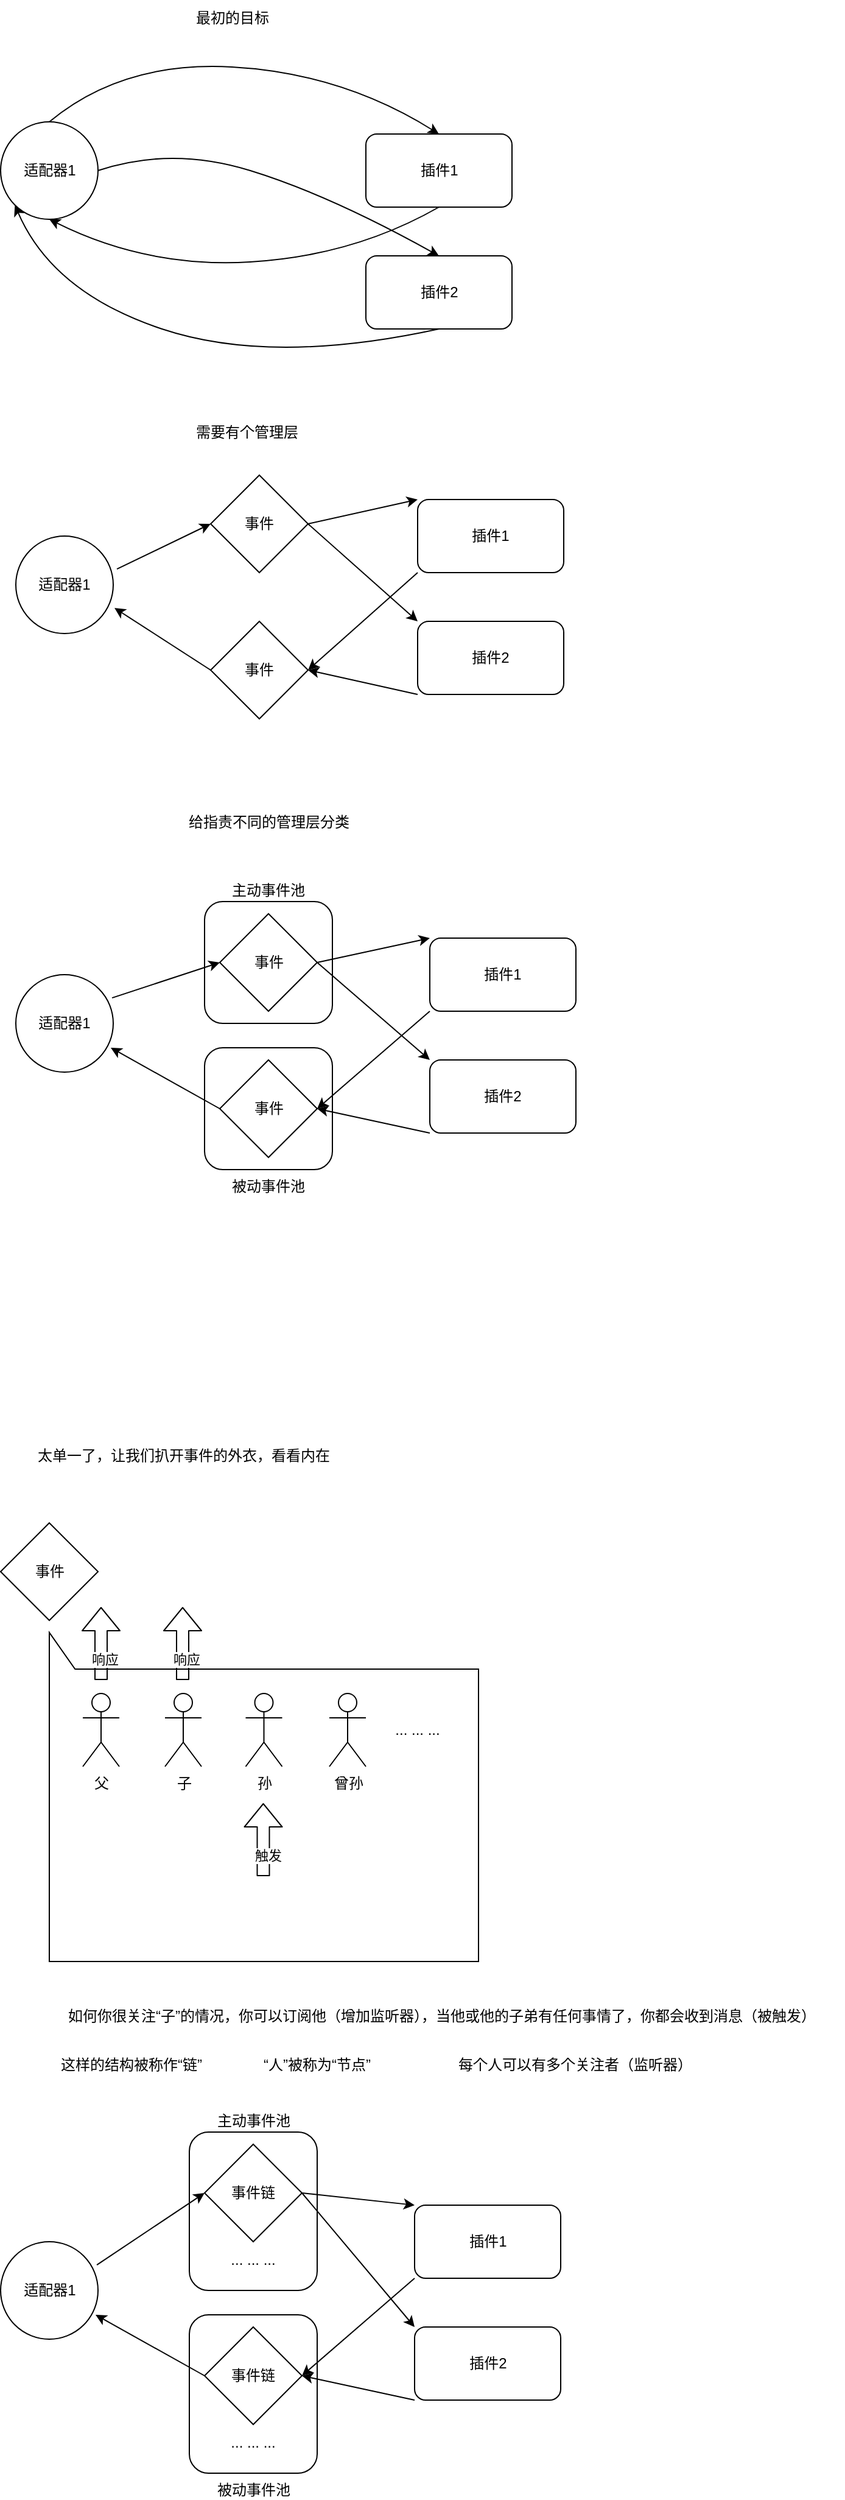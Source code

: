 <mxfile>
    <diagram id="wS3TeJK2cMO1Hy6B5Pol" name="第 1 页">
        <mxGraphModel dx="1130" dy="676" grid="1" gridSize="10" guides="1" tooltips="1" connect="1" arrows="1" fold="1" page="1" pageScale="1" pageWidth="827" pageHeight="1169" math="0" shadow="0">
            <root>
                <mxCell id="0"/>
                <mxCell id="1" parent="0"/>
                <mxCell id="80" value="被动事件池" style="rounded=1;whiteSpace=wrap;html=1;labelPosition=center;verticalLabelPosition=bottom;align=center;verticalAlign=top;" vertex="1" parent="1">
                    <mxGeometry x="205" y="870" width="105" height="100" as="geometry"/>
                </mxCell>
                <mxCell id="79" value="主动事件池" style="rounded=1;whiteSpace=wrap;html=1;labelPosition=center;verticalLabelPosition=top;align=center;verticalAlign=bottom;" vertex="1" parent="1">
                    <mxGeometry x="205" y="750" width="105" height="100" as="geometry"/>
                </mxCell>
                <mxCell id="2" value="适配器1" style="ellipse;whiteSpace=wrap;html=1;aspect=fixed;" vertex="1" parent="1">
                    <mxGeometry x="37.5" y="110" width="80" height="80" as="geometry"/>
                </mxCell>
                <mxCell id="45" value="插件1" style="rounded=1;whiteSpace=wrap;html=1;" vertex="1" parent="1">
                    <mxGeometry x="337.5" y="120" width="120" height="60" as="geometry"/>
                </mxCell>
                <mxCell id="47" value="" style="curved=1;endArrow=classic;html=1;entryX=0.5;entryY=1;entryDx=0;entryDy=0;exitX=0.5;exitY=1;exitDx=0;exitDy=0;" edge="1" parent="1" source="45" target="2">
                    <mxGeometry width="50" height="50" relative="1" as="geometry">
                        <mxPoint x="417.5" y="270" as="sourcePoint"/>
                        <mxPoint x="467.5" y="220" as="targetPoint"/>
                        <Array as="points">
                            <mxPoint x="327.5" y="220"/>
                            <mxPoint x="157.5" y="230"/>
                        </Array>
                    </mxGeometry>
                </mxCell>
                <mxCell id="48" value="" style="curved=1;endArrow=classic;html=1;exitX=0.5;exitY=0;exitDx=0;exitDy=0;entryX=0.5;entryY=0;entryDx=0;entryDy=0;" edge="1" parent="1" source="2" target="45">
                    <mxGeometry width="50" height="50" relative="1" as="geometry">
                        <mxPoint x="417.5" y="270" as="sourcePoint"/>
                        <mxPoint x="467.5" y="220" as="targetPoint"/>
                        <Array as="points">
                            <mxPoint x="137.5" y="60"/>
                            <mxPoint x="317.5" y="70"/>
                        </Array>
                    </mxGeometry>
                </mxCell>
                <mxCell id="51" value="最初的目标" style="text;html=1;strokeColor=none;fillColor=none;align=center;verticalAlign=middle;whiteSpace=wrap;rounded=0;" vertex="1" parent="1">
                    <mxGeometry x="177.5" y="10" width="100" height="30" as="geometry"/>
                </mxCell>
                <mxCell id="52" value="插件2" style="rounded=1;whiteSpace=wrap;html=1;" vertex="1" parent="1">
                    <mxGeometry x="337.5" y="220" width="120" height="60" as="geometry"/>
                </mxCell>
                <mxCell id="53" value="" style="curved=1;endArrow=classic;html=1;exitX=1;exitY=0.5;exitDx=0;exitDy=0;entryX=0.5;entryY=0;entryDx=0;entryDy=0;" edge="1" parent="1" source="2" target="52">
                    <mxGeometry width="50" height="50" relative="1" as="geometry">
                        <mxPoint x="87.5" y="120" as="sourcePoint"/>
                        <mxPoint x="407.5" y="130" as="targetPoint"/>
                        <Array as="points">
                            <mxPoint x="177.5" y="130"/>
                            <mxPoint x="307.5" y="170"/>
                        </Array>
                    </mxGeometry>
                </mxCell>
                <mxCell id="54" value="" style="curved=1;endArrow=classic;html=1;entryX=0;entryY=1;entryDx=0;entryDy=0;exitX=0.5;exitY=1;exitDx=0;exitDy=0;" edge="1" parent="1" source="52" target="2">
                    <mxGeometry width="50" height="50" relative="1" as="geometry">
                        <mxPoint x="370" y="180" as="sourcePoint"/>
                        <mxPoint x="50" y="190" as="targetPoint"/>
                        <Array as="points">
                            <mxPoint x="260" y="310"/>
                            <mxPoint x="80" y="250"/>
                        </Array>
                    </mxGeometry>
                </mxCell>
                <mxCell id="55" value="需要有个管理层" style="text;html=1;strokeColor=none;fillColor=none;align=center;verticalAlign=middle;whiteSpace=wrap;rounded=0;" vertex="1" parent="1">
                    <mxGeometry x="185" y="350" width="110" height="30" as="geometry"/>
                </mxCell>
                <mxCell id="60" style="edgeStyle=none;html=1;exitX=1.038;exitY=0.338;exitDx=0;exitDy=0;entryX=0;entryY=0.5;entryDx=0;entryDy=0;exitPerimeter=0;" edge="1" parent="1" source="56" target="59">
                    <mxGeometry relative="1" as="geometry"/>
                </mxCell>
                <mxCell id="56" value="适配器1" style="ellipse;whiteSpace=wrap;html=1;aspect=fixed;" vertex="1" parent="1">
                    <mxGeometry x="50" y="450" width="80" height="80" as="geometry"/>
                </mxCell>
                <mxCell id="64" style="edgeStyle=none;html=1;exitX=0;exitY=1;exitDx=0;exitDy=0;entryX=1;entryY=0.5;entryDx=0;entryDy=0;" edge="1" parent="1" source="57" target="63">
                    <mxGeometry relative="1" as="geometry"/>
                </mxCell>
                <mxCell id="57" value="插件1" style="rounded=1;whiteSpace=wrap;html=1;" vertex="1" parent="1">
                    <mxGeometry x="380" y="420" width="120" height="60" as="geometry"/>
                </mxCell>
                <mxCell id="65" style="edgeStyle=none;html=1;exitX=0;exitY=1;exitDx=0;exitDy=0;entryX=1;entryY=0.5;entryDx=0;entryDy=0;" edge="1" parent="1" source="58" target="63">
                    <mxGeometry relative="1" as="geometry">
                        <mxPoint x="300" y="580" as="targetPoint"/>
                    </mxGeometry>
                </mxCell>
                <mxCell id="58" value="插件2" style="rounded=1;whiteSpace=wrap;html=1;" vertex="1" parent="1">
                    <mxGeometry x="380" y="520" width="120" height="60" as="geometry"/>
                </mxCell>
                <mxCell id="61" style="edgeStyle=none;html=1;exitX=1;exitY=0.5;exitDx=0;exitDy=0;entryX=0;entryY=0;entryDx=0;entryDy=0;" edge="1" parent="1" source="59" target="57">
                    <mxGeometry relative="1" as="geometry"/>
                </mxCell>
                <mxCell id="62" style="edgeStyle=none;html=1;exitX=1;exitY=0.5;exitDx=0;exitDy=0;entryX=0;entryY=0;entryDx=0;entryDy=0;" edge="1" parent="1" source="59" target="58">
                    <mxGeometry relative="1" as="geometry"/>
                </mxCell>
                <mxCell id="59" value="事件" style="rhombus;whiteSpace=wrap;html=1;" vertex="1" parent="1">
                    <mxGeometry x="210" y="400" width="80" height="80" as="geometry"/>
                </mxCell>
                <mxCell id="66" style="edgeStyle=none;html=1;exitX=0;exitY=0.5;exitDx=0;exitDy=0;entryX=1.013;entryY=0.738;entryDx=0;entryDy=0;entryPerimeter=0;" edge="1" parent="1" source="63" target="56">
                    <mxGeometry relative="1" as="geometry"/>
                </mxCell>
                <mxCell id="63" value="事件" style="rhombus;whiteSpace=wrap;html=1;" vertex="1" parent="1">
                    <mxGeometry x="210" y="520" width="80" height="80" as="geometry"/>
                </mxCell>
                <mxCell id="67" value="给指责不同的管理层分类" style="text;html=1;strokeColor=none;fillColor=none;align=center;verticalAlign=middle;whiteSpace=wrap;rounded=0;" vertex="1" parent="1">
                    <mxGeometry x="182.5" y="670" width="150" height="30" as="geometry"/>
                </mxCell>
                <mxCell id="68" style="edgeStyle=none;html=1;exitX=0.988;exitY=0.238;exitDx=0;exitDy=0;entryX=0;entryY=0.5;entryDx=0;entryDy=0;exitPerimeter=0;" edge="1" parent="1" target="75" source="78">
                    <mxGeometry relative="1" as="geometry">
                        <mxPoint x="143.04" y="837.04" as="sourcePoint"/>
                    </mxGeometry>
                </mxCell>
                <mxCell id="69" style="edgeStyle=none;html=1;exitX=0;exitY=1;exitDx=0;exitDy=0;entryX=1;entryY=0.5;entryDx=0;entryDy=0;" edge="1" parent="1" source="70" target="77">
                    <mxGeometry relative="1" as="geometry"/>
                </mxCell>
                <mxCell id="70" value="插件1" style="rounded=1;whiteSpace=wrap;html=1;" vertex="1" parent="1">
                    <mxGeometry x="390" y="780" width="120" height="60" as="geometry"/>
                </mxCell>
                <mxCell id="71" style="edgeStyle=none;html=1;exitX=0;exitY=1;exitDx=0;exitDy=0;entryX=1;entryY=0.5;entryDx=0;entryDy=0;" edge="1" parent="1" source="72" target="77">
                    <mxGeometry relative="1" as="geometry">
                        <mxPoint x="310" y="940" as="targetPoint"/>
                    </mxGeometry>
                </mxCell>
                <mxCell id="72" value="插件2" style="rounded=1;whiteSpace=wrap;html=1;" vertex="1" parent="1">
                    <mxGeometry x="390" y="880" width="120" height="60" as="geometry"/>
                </mxCell>
                <mxCell id="73" style="edgeStyle=none;html=1;exitX=1;exitY=0.5;exitDx=0;exitDy=0;entryX=0;entryY=0;entryDx=0;entryDy=0;" edge="1" parent="1" source="75" target="70">
                    <mxGeometry relative="1" as="geometry"/>
                </mxCell>
                <mxCell id="74" style="edgeStyle=none;html=1;exitX=1;exitY=0.5;exitDx=0;exitDy=0;entryX=0;entryY=0;entryDx=0;entryDy=0;" edge="1" parent="1" source="75" target="72">
                    <mxGeometry relative="1" as="geometry"/>
                </mxCell>
                <mxCell id="75" value="事件" style="rhombus;whiteSpace=wrap;html=1;" vertex="1" parent="1">
                    <mxGeometry x="217.5" y="760" width="80" height="80" as="geometry"/>
                </mxCell>
                <mxCell id="76" style="edgeStyle=none;html=1;exitX=0;exitY=0.5;exitDx=0;exitDy=0;entryX=0.975;entryY=0.75;entryDx=0;entryDy=0;entryPerimeter=0;" edge="1" parent="1" source="77" target="78">
                    <mxGeometry relative="1" as="geometry">
                        <mxPoint x="141.04" y="869.04" as="targetPoint"/>
                    </mxGeometry>
                </mxCell>
                <mxCell id="77" value="事件" style="rhombus;whiteSpace=wrap;html=1;" vertex="1" parent="1">
                    <mxGeometry x="217.5" y="880" width="80" height="80" as="geometry"/>
                </mxCell>
                <mxCell id="78" value="适配器1" style="ellipse;whiteSpace=wrap;html=1;aspect=fixed;" vertex="1" parent="1">
                    <mxGeometry x="50" y="810" width="80" height="80" as="geometry"/>
                </mxCell>
                <mxCell id="82" value="太单一了，让我们扒开事件的外衣，看看内在" style="text;html=1;strokeColor=none;fillColor=none;align=center;verticalAlign=middle;whiteSpace=wrap;rounded=0;" vertex="1" parent="1">
                    <mxGeometry x="37.5" y="1190" width="300" height="30" as="geometry"/>
                </mxCell>
                <mxCell id="83" value="事件" style="rhombus;whiteSpace=wrap;html=1;" vertex="1" parent="1">
                    <mxGeometry x="37.5" y="1260" width="80" height="80" as="geometry"/>
                </mxCell>
                <mxCell id="84" value="" style="shape=callout;whiteSpace=wrap;html=1;perimeter=calloutPerimeter;rotation=-180;base=49;size=30;position=0.94;position2=1;" vertex="1" parent="1">
                    <mxGeometry x="77.5" y="1350" width="352.5" height="270" as="geometry"/>
                </mxCell>
                <mxCell id="85" value="父" style="shape=umlActor;verticalLabelPosition=bottom;verticalAlign=top;html=1;outlineConnect=0;" vertex="1" parent="1">
                    <mxGeometry x="105" y="1400" width="30" height="60" as="geometry"/>
                </mxCell>
                <mxCell id="86" value="子" style="shape=umlActor;verticalLabelPosition=bottom;verticalAlign=top;html=1;outlineConnect=0;" vertex="1" parent="1">
                    <mxGeometry x="172.5" y="1400" width="30" height="60" as="geometry"/>
                </mxCell>
                <mxCell id="87" value="孙" style="shape=umlActor;verticalLabelPosition=bottom;verticalAlign=top;html=1;outlineConnect=0;" vertex="1" parent="1">
                    <mxGeometry x="238.75" y="1400" width="30" height="60" as="geometry"/>
                </mxCell>
                <mxCell id="88" value="曾孙" style="shape=umlActor;verticalLabelPosition=bottom;verticalAlign=top;html=1;outlineConnect=0;" vertex="1" parent="1">
                    <mxGeometry x="307.5" y="1400" width="30" height="60" as="geometry"/>
                </mxCell>
                <mxCell id="91" value="... ... ..." style="text;html=1;strokeColor=none;fillColor=none;align=center;verticalAlign=middle;whiteSpace=wrap;rounded=0;" vertex="1" parent="1">
                    <mxGeometry x="350" y="1415" width="60" height="30" as="geometry"/>
                </mxCell>
                <mxCell id="92" value="" style="shape=flexArrow;endArrow=classic;html=1;labelPosition=center;verticalLabelPosition=bottom;align=center;verticalAlign=top;" edge="1" parent="1">
                    <mxGeometry width="50" height="50" relative="1" as="geometry">
                        <mxPoint x="253.25" y="1550" as="sourcePoint"/>
                        <mxPoint x="253.25" y="1490" as="targetPoint"/>
                    </mxGeometry>
                </mxCell>
                <mxCell id="93" value="触发" style="edgeLabel;html=1;align=center;verticalAlign=middle;resizable=0;points=[];" vertex="1" connectable="0" parent="92">
                    <mxGeometry x="-0.433" y="-3" relative="1" as="geometry">
                        <mxPoint as="offset"/>
                    </mxGeometry>
                </mxCell>
                <mxCell id="95" value="" style="shape=flexArrow;endArrow=classic;html=1;labelPosition=center;verticalLabelPosition=bottom;align=center;verticalAlign=top;" edge="1" parent="1">
                    <mxGeometry width="50" height="50" relative="1" as="geometry">
                        <mxPoint x="187" y="1389" as="sourcePoint"/>
                        <mxPoint x="187" y="1329" as="targetPoint"/>
                    </mxGeometry>
                </mxCell>
                <mxCell id="96" value="响应" style="edgeLabel;html=1;align=center;verticalAlign=middle;resizable=0;points=[];" vertex="1" connectable="0" parent="95">
                    <mxGeometry x="-0.433" y="-3" relative="1" as="geometry">
                        <mxPoint as="offset"/>
                    </mxGeometry>
                </mxCell>
                <mxCell id="97" value="" style="shape=flexArrow;endArrow=classic;html=1;labelPosition=center;verticalLabelPosition=bottom;align=center;verticalAlign=top;" edge="1" parent="1">
                    <mxGeometry width="50" height="50" relative="1" as="geometry">
                        <mxPoint x="120" y="1389" as="sourcePoint"/>
                        <mxPoint x="120" y="1329" as="targetPoint"/>
                    </mxGeometry>
                </mxCell>
                <mxCell id="98" value="响应" style="edgeLabel;html=1;align=center;verticalAlign=middle;resizable=0;points=[];" vertex="1" connectable="0" parent="97">
                    <mxGeometry x="-0.433" y="-3" relative="1" as="geometry">
                        <mxPoint as="offset"/>
                    </mxGeometry>
                </mxCell>
                <mxCell id="100" value="如何你很关注“子”的情况，你可以订阅他（增加监听器），当他或他的子弟有任何事情了，你都会收到消息（被触发）" style="text;html=1;strokeColor=none;fillColor=none;align=center;verticalAlign=middle;whiteSpace=wrap;rounded=0;" vertex="1" parent="1">
                    <mxGeometry x="70" y="1650" width="660" height="30" as="geometry"/>
                </mxCell>
                <mxCell id="102" value="这样的结构被称作“链”" style="text;html=1;strokeColor=none;fillColor=none;align=center;verticalAlign=middle;whiteSpace=wrap;rounded=0;" vertex="1" parent="1">
                    <mxGeometry x="70" y="1690" width="150" height="30" as="geometry"/>
                </mxCell>
                <mxCell id="103" value="被动事件池" style="rounded=1;whiteSpace=wrap;html=1;labelPosition=center;verticalLabelPosition=bottom;align=center;verticalAlign=top;" vertex="1" parent="1">
                    <mxGeometry x="192.5" y="1910" width="105" height="130" as="geometry"/>
                </mxCell>
                <mxCell id="104" value="主动事件池" style="rounded=1;whiteSpace=wrap;html=1;labelPosition=center;verticalLabelPosition=top;align=center;verticalAlign=bottom;" vertex="1" parent="1">
                    <mxGeometry x="192.5" y="1760" width="105" height="130" as="geometry"/>
                </mxCell>
                <mxCell id="105" style="edgeStyle=none;html=1;exitX=0.988;exitY=0.238;exitDx=0;exitDy=0;entryX=0;entryY=0.5;entryDx=0;entryDy=0;exitPerimeter=0;" edge="1" parent="1" source="115" target="112">
                    <mxGeometry relative="1" as="geometry">
                        <mxPoint x="130.54" y="1877.04" as="sourcePoint"/>
                    </mxGeometry>
                </mxCell>
                <mxCell id="106" style="edgeStyle=none;html=1;exitX=0;exitY=1;exitDx=0;exitDy=0;entryX=1;entryY=0.5;entryDx=0;entryDy=0;" edge="1" parent="1" source="107" target="114">
                    <mxGeometry relative="1" as="geometry"/>
                </mxCell>
                <mxCell id="107" value="插件1" style="rounded=1;whiteSpace=wrap;html=1;" vertex="1" parent="1">
                    <mxGeometry x="377.5" y="1820" width="120" height="60" as="geometry"/>
                </mxCell>
                <mxCell id="108" style="edgeStyle=none;html=1;exitX=0;exitY=1;exitDx=0;exitDy=0;entryX=1;entryY=0.5;entryDx=0;entryDy=0;" edge="1" parent="1" source="109" target="114">
                    <mxGeometry relative="1" as="geometry">
                        <mxPoint x="297.5" y="1980" as="targetPoint"/>
                    </mxGeometry>
                </mxCell>
                <mxCell id="109" value="插件2" style="rounded=1;whiteSpace=wrap;html=1;" vertex="1" parent="1">
                    <mxGeometry x="377.5" y="1920" width="120" height="60" as="geometry"/>
                </mxCell>
                <mxCell id="110" style="edgeStyle=none;html=1;exitX=1;exitY=0.5;exitDx=0;exitDy=0;entryX=0;entryY=0;entryDx=0;entryDy=0;" edge="1" parent="1" source="112" target="107">
                    <mxGeometry relative="1" as="geometry"/>
                </mxCell>
                <mxCell id="111" style="edgeStyle=none;html=1;exitX=1;exitY=0.5;exitDx=0;exitDy=0;entryX=0;entryY=0;entryDx=0;entryDy=0;" edge="1" parent="1" source="112" target="109">
                    <mxGeometry relative="1" as="geometry"/>
                </mxCell>
                <mxCell id="112" value="事件链" style="rhombus;whiteSpace=wrap;html=1;" vertex="1" parent="1">
                    <mxGeometry x="205" y="1770" width="80" height="80" as="geometry"/>
                </mxCell>
                <mxCell id="113" style="edgeStyle=none;html=1;exitX=0;exitY=0.5;exitDx=0;exitDy=0;entryX=0.975;entryY=0.75;entryDx=0;entryDy=0;entryPerimeter=0;" edge="1" parent="1" source="114" target="115">
                    <mxGeometry relative="1" as="geometry">
                        <mxPoint x="128.54" y="1909.04" as="targetPoint"/>
                    </mxGeometry>
                </mxCell>
                <mxCell id="114" value="事件链" style="rhombus;whiteSpace=wrap;html=1;" vertex="1" parent="1">
                    <mxGeometry x="205" y="1920" width="80" height="80" as="geometry"/>
                </mxCell>
                <mxCell id="115" value="适配器1" style="ellipse;whiteSpace=wrap;html=1;aspect=fixed;" vertex="1" parent="1">
                    <mxGeometry x="37.5" y="1850" width="80" height="80" as="geometry"/>
                </mxCell>
                <mxCell id="116" value="... ... ..." style="text;html=1;strokeColor=none;fillColor=none;align=center;verticalAlign=middle;whiteSpace=wrap;rounded=0;" vertex="1" parent="1">
                    <mxGeometry x="215" y="1850" width="60" height="30" as="geometry"/>
                </mxCell>
                <mxCell id="117" value="... ... ..." style="text;html=1;strokeColor=none;fillColor=none;align=center;verticalAlign=middle;whiteSpace=wrap;rounded=0;" vertex="1" parent="1">
                    <mxGeometry x="215" y="2000" width="60" height="30" as="geometry"/>
                </mxCell>
                <mxCell id="118" value="“人”被称为“节点”" style="text;html=1;strokeColor=none;fillColor=none;align=center;verticalAlign=middle;whiteSpace=wrap;rounded=0;" vertex="1" parent="1">
                    <mxGeometry x="235" y="1690" width="125" height="30" as="geometry"/>
                </mxCell>
                <mxCell id="119" value="每个人可以有多个关注者（监听器）" style="text;html=1;strokeColor=none;fillColor=none;align=center;verticalAlign=middle;whiteSpace=wrap;rounded=0;" vertex="1" parent="1">
                    <mxGeometry x="397.5" y="1690" width="222.5" height="30" as="geometry"/>
                </mxCell>
            </root>
        </mxGraphModel>
    </diagram>
</mxfile>